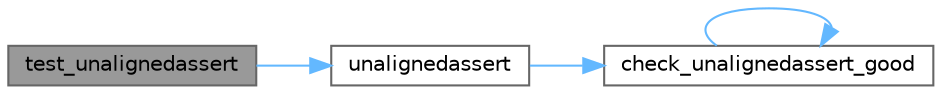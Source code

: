digraph "test_unalignedassert"
{
 // LATEX_PDF_SIZE
  bgcolor="transparent";
  edge [fontname=Helvetica,fontsize=10,labelfontname=Helvetica,labelfontsize=10];
  node [fontname=Helvetica,fontsize=10,shape=box,height=0.2,width=0.4];
  rankdir="LR";
  Node1 [id="Node000001",label="test_unalignedassert",height=0.2,width=0.4,color="gray40", fillcolor="grey60", style="filled", fontcolor="black",tooltip=" "];
  Node1 -> Node2 [id="edge1_Node000001_Node000002",color="steelblue1",style="solid",tooltip=" "];
  Node2 [id="Node000002",label="unalignedassert",height=0.2,width=0.4,color="grey40", fillcolor="white", style="filled",URL="$unalignedassert_8cpp.html#a1a403d295d90d26bb1851d342f7b0959",tooltip=" "];
  Node2 -> Node3 [id="edge2_Node000002_Node000003",color="steelblue1",style="solid",tooltip=" "];
  Node3 [id="Node000003",label="check_unalignedassert_good",height=0.2,width=0.4,color="grey40", fillcolor="white", style="filled",URL="$unalignedassert_8cpp.html#ab68cfb6354614e6f7eb0a3777646b469",tooltip=" "];
  Node3 -> Node3 [id="edge3_Node000003_Node000003",color="steelblue1",style="solid",tooltip=" "];
}
